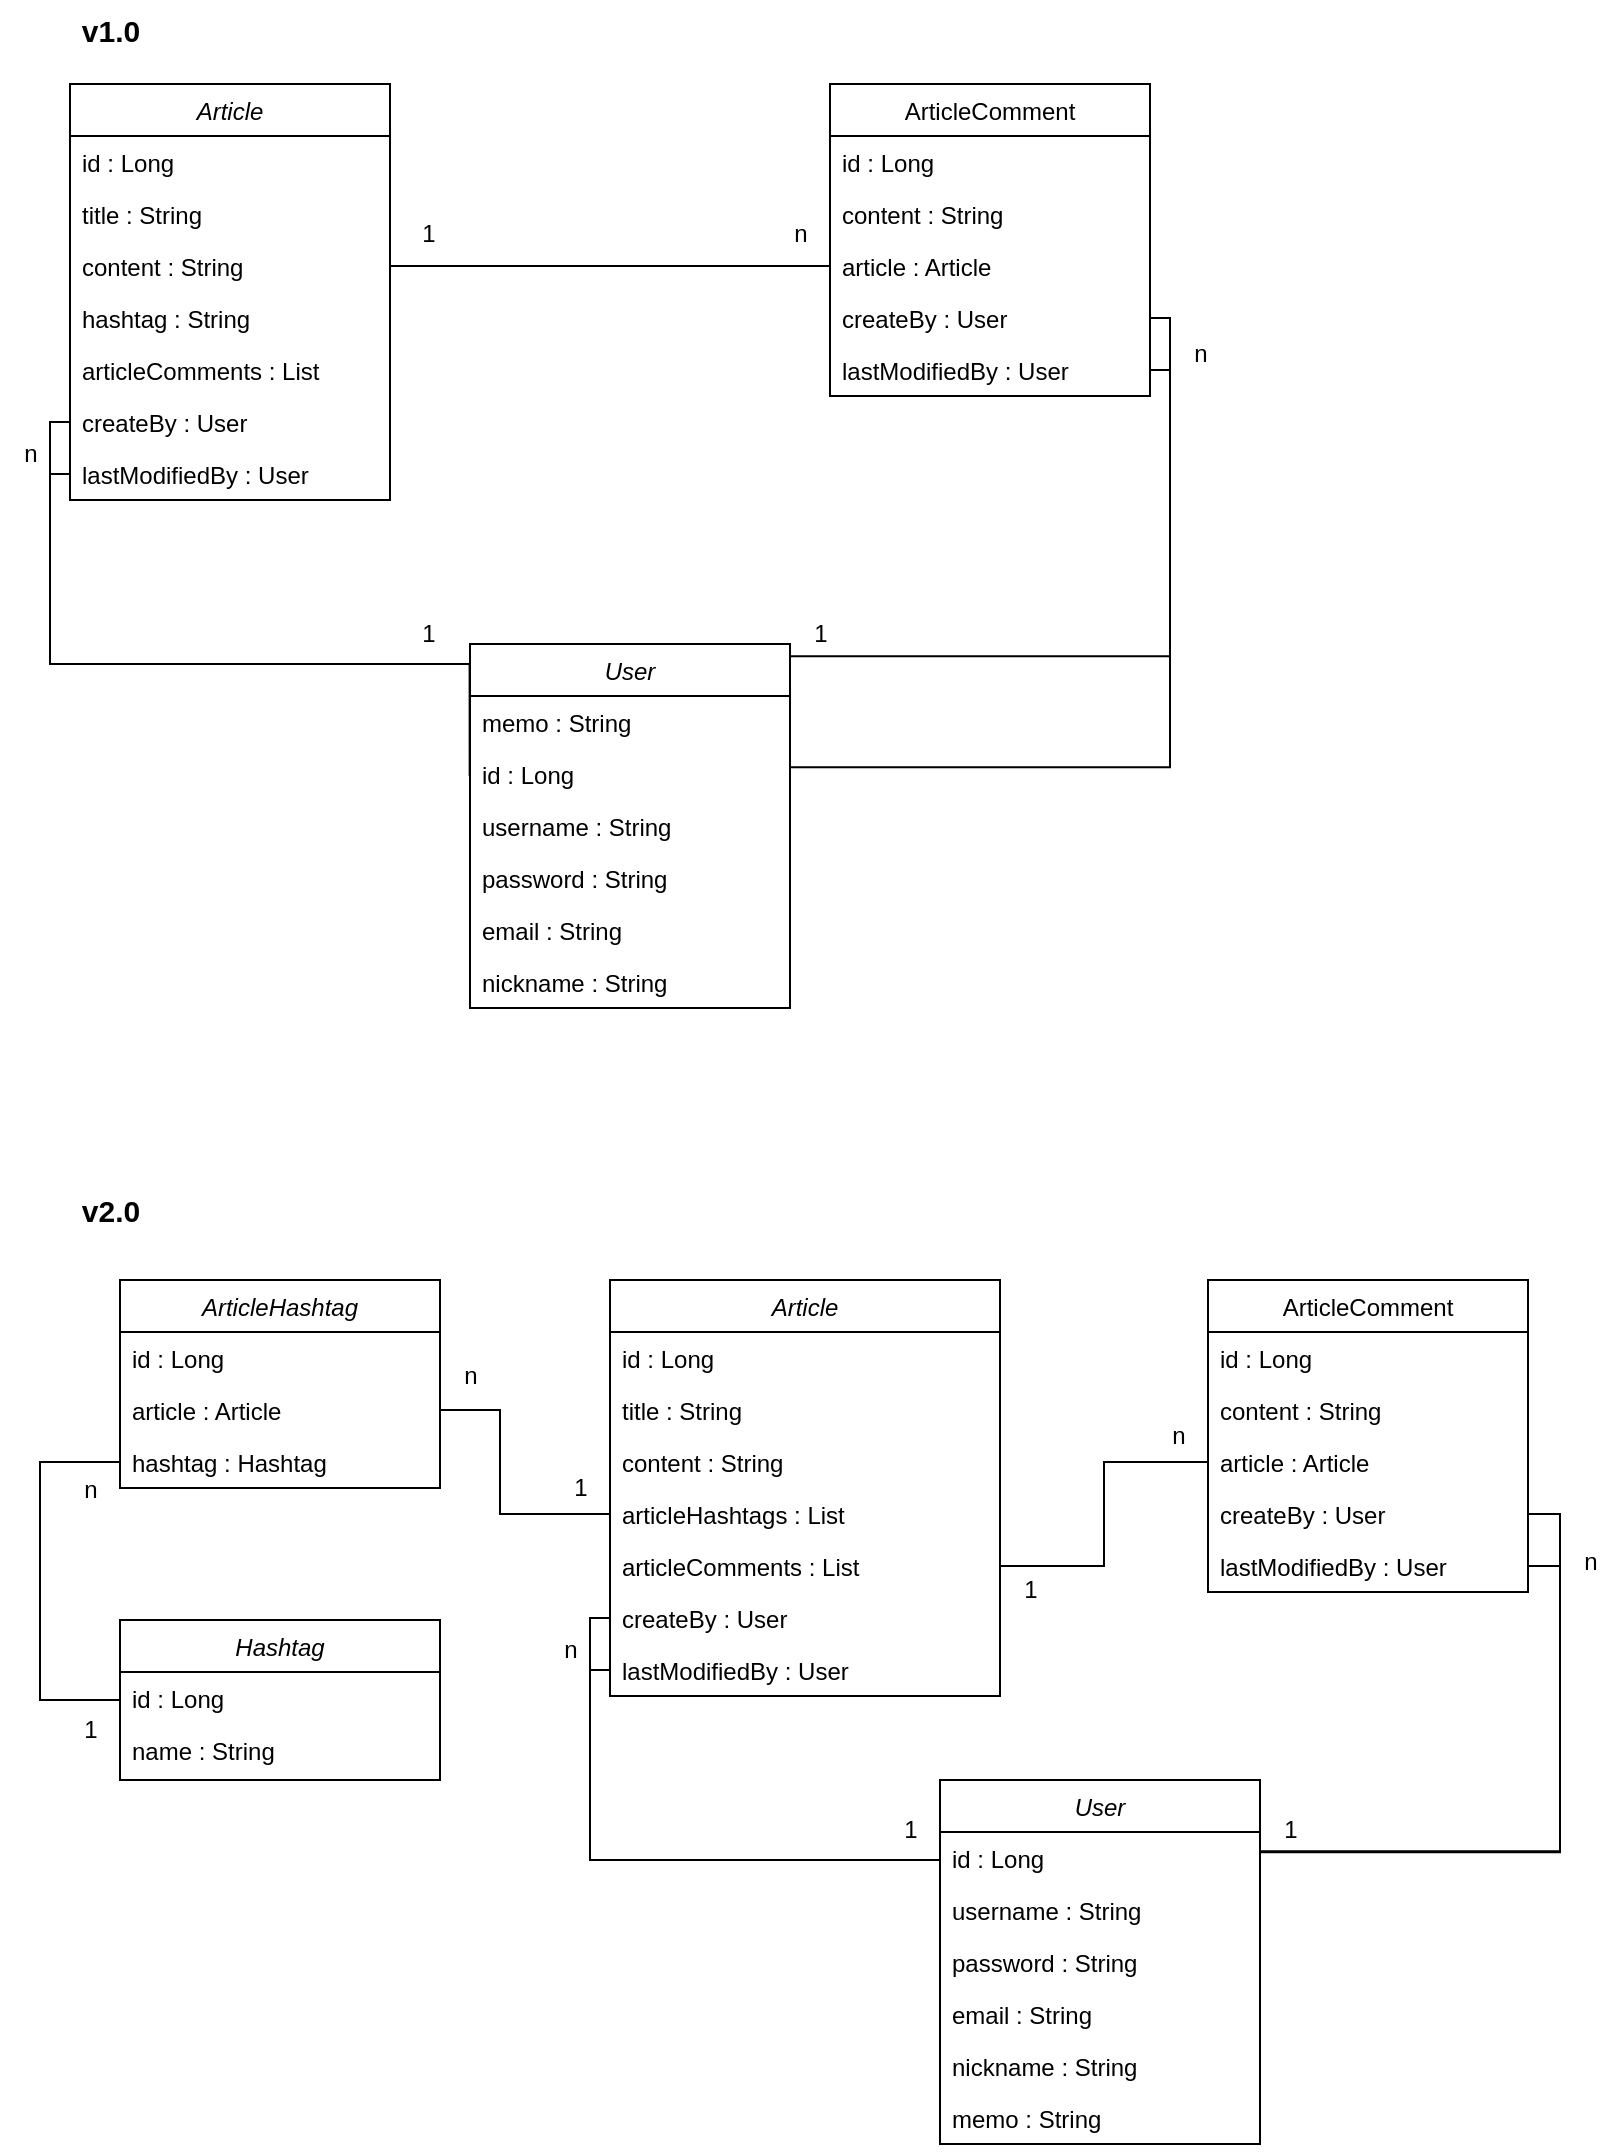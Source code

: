 <mxfile version="21.2.3" type="github">
  <diagram id="C5RBs43oDa-KdzZeNtuy" name="Page-1">
    <mxGraphModel dx="2392" dy="2177" grid="1" gridSize="10" guides="1" tooltips="1" connect="1" arrows="1" fold="1" page="1" pageScale="1" pageWidth="827" pageHeight="1169" math="0" shadow="0">
      <root>
        <mxCell id="WIyWlLk6GJQsqaUBKTNV-0" />
        <mxCell id="WIyWlLk6GJQsqaUBKTNV-1" parent="WIyWlLk6GJQsqaUBKTNV-0" />
        <mxCell id="zkfFHV4jXpPFQw0GAbJ--0" value="Article" style="swimlane;fontStyle=2;align=center;verticalAlign=top;childLayout=stackLayout;horizontal=1;startSize=26;horizontalStack=0;resizeParent=1;resizeLast=0;collapsible=1;marginBottom=0;rounded=0;shadow=0;strokeWidth=1;" parent="WIyWlLk6GJQsqaUBKTNV-1" vertex="1">
          <mxGeometry x="-155" y="132" width="160" height="208" as="geometry">
            <mxRectangle x="230" y="140" width="160" height="26" as="alternateBounds" />
          </mxGeometry>
        </mxCell>
        <mxCell id="zkfFHV4jXpPFQw0GAbJ--1" value="id : Long" style="text;align=left;verticalAlign=top;spacingLeft=4;spacingRight=4;overflow=hidden;rotatable=0;points=[[0,0.5],[1,0.5]];portConstraint=eastwest;" parent="zkfFHV4jXpPFQw0GAbJ--0" vertex="1">
          <mxGeometry y="26" width="160" height="26" as="geometry" />
        </mxCell>
        <mxCell id="zkfFHV4jXpPFQw0GAbJ--2" value="title : String" style="text;align=left;verticalAlign=top;spacingLeft=4;spacingRight=4;overflow=hidden;rotatable=0;points=[[0,0.5],[1,0.5]];portConstraint=eastwest;rounded=0;shadow=0;html=0;" parent="zkfFHV4jXpPFQw0GAbJ--0" vertex="1">
          <mxGeometry y="52" width="160" height="26" as="geometry" />
        </mxCell>
        <mxCell id="zkfFHV4jXpPFQw0GAbJ--3" value="content : String" style="text;align=left;verticalAlign=top;spacingLeft=4;spacingRight=4;overflow=hidden;rotatable=0;points=[[0,0.5],[1,0.5]];portConstraint=eastwest;rounded=0;shadow=0;html=0;" parent="zkfFHV4jXpPFQw0GAbJ--0" vertex="1">
          <mxGeometry y="78" width="160" height="26" as="geometry" />
        </mxCell>
        <mxCell id="6zSsCWNS18us_6vTDPVD-0" value="hashtag : String" style="text;align=left;verticalAlign=top;spacingLeft=4;spacingRight=4;overflow=hidden;rotatable=0;points=[[0,0.5],[1,0.5]];portConstraint=eastwest;rounded=0;shadow=0;html=0;" parent="zkfFHV4jXpPFQw0GAbJ--0" vertex="1">
          <mxGeometry y="104" width="160" height="26" as="geometry" />
        </mxCell>
        <mxCell id="6zSsCWNS18us_6vTDPVD-3" value="articleComments : List" style="text;align=left;verticalAlign=top;spacingLeft=4;spacingRight=4;overflow=hidden;rotatable=0;points=[[0,0.5],[1,0.5]];portConstraint=eastwest;rounded=0;shadow=0;html=0;" parent="zkfFHV4jXpPFQw0GAbJ--0" vertex="1">
          <mxGeometry y="130" width="160" height="26" as="geometry" />
        </mxCell>
        <mxCell id="6zSsCWNS18us_6vTDPVD-16" value="createBy : User" style="text;align=left;verticalAlign=top;spacingLeft=4;spacingRight=4;overflow=hidden;rotatable=0;points=[[0,0.5],[1,0.5]];portConstraint=eastwest;rounded=0;shadow=0;html=0;" parent="zkfFHV4jXpPFQw0GAbJ--0" vertex="1">
          <mxGeometry y="156" width="160" height="26" as="geometry" />
        </mxCell>
        <mxCell id="zWpJ4uk4Cc3oPhJAFUzk-44" value="lastModifiedBy : User" style="text;align=left;verticalAlign=top;spacingLeft=4;spacingRight=4;overflow=hidden;rotatable=0;points=[[0,0.5],[1,0.5]];portConstraint=eastwest;rounded=0;shadow=0;html=0;" vertex="1" parent="zkfFHV4jXpPFQw0GAbJ--0">
          <mxGeometry y="182" width="160" height="26" as="geometry" />
        </mxCell>
        <mxCell id="zkfFHV4jXpPFQw0GAbJ--17" value="ArticleComment" style="swimlane;fontStyle=0;align=center;verticalAlign=top;childLayout=stackLayout;horizontal=1;startSize=26;horizontalStack=0;resizeParent=1;resizeLast=0;collapsible=1;marginBottom=0;rounded=0;shadow=0;strokeWidth=1;" parent="WIyWlLk6GJQsqaUBKTNV-1" vertex="1">
          <mxGeometry x="225" y="132" width="160" height="156" as="geometry">
            <mxRectangle x="550" y="140" width="160" height="26" as="alternateBounds" />
          </mxGeometry>
        </mxCell>
        <mxCell id="zkfFHV4jXpPFQw0GAbJ--18" value="id : Long" style="text;align=left;verticalAlign=top;spacingLeft=4;spacingRight=4;overflow=hidden;rotatable=0;points=[[0,0.5],[1,0.5]];portConstraint=eastwest;" parent="zkfFHV4jXpPFQw0GAbJ--17" vertex="1">
          <mxGeometry y="26" width="160" height="26" as="geometry" />
        </mxCell>
        <mxCell id="zkfFHV4jXpPFQw0GAbJ--19" value="content : String" style="text;align=left;verticalAlign=top;spacingLeft=4;spacingRight=4;overflow=hidden;rotatable=0;points=[[0,0.5],[1,0.5]];portConstraint=eastwest;rounded=0;shadow=0;html=0;" parent="zkfFHV4jXpPFQw0GAbJ--17" vertex="1">
          <mxGeometry y="52" width="160" height="26" as="geometry" />
        </mxCell>
        <mxCell id="zkfFHV4jXpPFQw0GAbJ--20" value="article : Article" style="text;align=left;verticalAlign=top;spacingLeft=4;spacingRight=4;overflow=hidden;rotatable=0;points=[[0,0.5],[1,0.5]];portConstraint=eastwest;rounded=0;shadow=0;html=0;" parent="zkfFHV4jXpPFQw0GAbJ--17" vertex="1">
          <mxGeometry y="78" width="160" height="26" as="geometry" />
        </mxCell>
        <mxCell id="6zSsCWNS18us_6vTDPVD-17" value="createBy : User" style="text;align=left;verticalAlign=top;spacingLeft=4;spacingRight=4;overflow=hidden;rotatable=0;points=[[0,0.5],[1,0.5]];portConstraint=eastwest;rounded=0;shadow=0;html=0;" parent="zkfFHV4jXpPFQw0GAbJ--17" vertex="1">
          <mxGeometry y="104" width="160" height="26" as="geometry" />
        </mxCell>
        <mxCell id="zWpJ4uk4Cc3oPhJAFUzk-46" value="lastModifiedBy : User" style="text;align=left;verticalAlign=top;spacingLeft=4;spacingRight=4;overflow=hidden;rotatable=0;points=[[0,0.5],[1,0.5]];portConstraint=eastwest;rounded=0;shadow=0;html=0;" vertex="1" parent="zkfFHV4jXpPFQw0GAbJ--17">
          <mxGeometry y="130" width="160" height="26" as="geometry" />
        </mxCell>
        <mxCell id="6zSsCWNS18us_6vTDPVD-7" value="User" style="swimlane;fontStyle=2;align=center;verticalAlign=top;childLayout=stackLayout;horizontal=1;startSize=26;horizontalStack=0;resizeParent=1;resizeLast=0;collapsible=1;marginBottom=0;rounded=0;shadow=0;strokeWidth=1;" parent="WIyWlLk6GJQsqaUBKTNV-1" vertex="1">
          <mxGeometry x="45" y="412" width="160" height="182" as="geometry">
            <mxRectangle x="230" y="140" width="160" height="26" as="alternateBounds" />
          </mxGeometry>
        </mxCell>
        <mxCell id="6zSsCWNS18us_6vTDPVD-13" value="memo : String" style="text;align=left;verticalAlign=top;spacingLeft=4;spacingRight=4;overflow=hidden;rotatable=0;points=[[0,0.5],[1,0.5]];portConstraint=eastwest;rounded=0;shadow=0;html=0;" parent="6zSsCWNS18us_6vTDPVD-7" vertex="1">
          <mxGeometry y="26" width="160" height="26" as="geometry" />
        </mxCell>
        <mxCell id="6zSsCWNS18us_6vTDPVD-8" value="id : Long" style="text;align=left;verticalAlign=top;spacingLeft=4;spacingRight=4;overflow=hidden;rotatable=0;points=[[0,0.5],[1,0.5]];portConstraint=eastwest;" parent="6zSsCWNS18us_6vTDPVD-7" vertex="1">
          <mxGeometry y="52" width="160" height="26" as="geometry" />
        </mxCell>
        <mxCell id="6zSsCWNS18us_6vTDPVD-9" value="username : String" style="text;align=left;verticalAlign=top;spacingLeft=4;spacingRight=4;overflow=hidden;rotatable=0;points=[[0,0.5],[1,0.5]];portConstraint=eastwest;rounded=0;shadow=0;html=0;" parent="6zSsCWNS18us_6vTDPVD-7" vertex="1">
          <mxGeometry y="78" width="160" height="26" as="geometry" />
        </mxCell>
        <mxCell id="6zSsCWNS18us_6vTDPVD-10" value="password : String" style="text;align=left;verticalAlign=top;spacingLeft=4;spacingRight=4;overflow=hidden;rotatable=0;points=[[0,0.5],[1,0.5]];portConstraint=eastwest;rounded=0;shadow=0;html=0;" parent="6zSsCWNS18us_6vTDPVD-7" vertex="1">
          <mxGeometry y="104" width="160" height="26" as="geometry" />
        </mxCell>
        <mxCell id="6zSsCWNS18us_6vTDPVD-11" value="email : String" style="text;align=left;verticalAlign=top;spacingLeft=4;spacingRight=4;overflow=hidden;rotatable=0;points=[[0,0.5],[1,0.5]];portConstraint=eastwest;rounded=0;shadow=0;html=0;" parent="6zSsCWNS18us_6vTDPVD-7" vertex="1">
          <mxGeometry y="130" width="160" height="26" as="geometry" />
        </mxCell>
        <mxCell id="6zSsCWNS18us_6vTDPVD-12" value="nickname : String" style="text;align=left;verticalAlign=top;spacingLeft=4;spacingRight=4;overflow=hidden;rotatable=0;points=[[0,0.5],[1,0.5]];portConstraint=eastwest;rounded=0;shadow=0;html=0;" parent="6zSsCWNS18us_6vTDPVD-7" vertex="1">
          <mxGeometry y="156" width="160" height="26" as="geometry" />
        </mxCell>
        <mxCell id="6zSsCWNS18us_6vTDPVD-18" value="" style="endArrow=none;html=1;rounded=0;exitX=1;exitY=0.5;exitDx=0;exitDy=0;entryX=0;entryY=0.5;entryDx=0;entryDy=0;" parent="WIyWlLk6GJQsqaUBKTNV-1" source="zkfFHV4jXpPFQw0GAbJ--3" target="zkfFHV4jXpPFQw0GAbJ--20" edge="1">
          <mxGeometry width="50" height="50" relative="1" as="geometry">
            <mxPoint x="125" y="322" as="sourcePoint" />
            <mxPoint x="175" y="272" as="targetPoint" />
          </mxGeometry>
        </mxCell>
        <mxCell id="6zSsCWNS18us_6vTDPVD-19" value="1" style="text;html=1;align=center;verticalAlign=middle;resizable=0;points=[];autosize=1;strokeColor=none;fillColor=none;" parent="WIyWlLk6GJQsqaUBKTNV-1" vertex="1">
          <mxGeometry x="9" y="192" width="30" height="30" as="geometry" />
        </mxCell>
        <mxCell id="6zSsCWNS18us_6vTDPVD-20" value="n" style="text;html=1;align=center;verticalAlign=middle;resizable=0;points=[];autosize=1;strokeColor=none;fillColor=none;" parent="WIyWlLk6GJQsqaUBKTNV-1" vertex="1">
          <mxGeometry x="195" y="192" width="30" height="30" as="geometry" />
        </mxCell>
        <mxCell id="6zSsCWNS18us_6vTDPVD-22" value="1" style="text;html=1;align=center;verticalAlign=middle;resizable=0;points=[];autosize=1;strokeColor=none;fillColor=none;" parent="WIyWlLk6GJQsqaUBKTNV-1" vertex="1">
          <mxGeometry x="9" y="392" width="30" height="30" as="geometry" />
        </mxCell>
        <mxCell id="6zSsCWNS18us_6vTDPVD-24" value="" style="endArrow=none;html=1;rounded=0;entryX=0.999;entryY=0.368;entryDx=0;entryDy=0;edgeStyle=orthogonalEdgeStyle;exitX=1;exitY=0.5;exitDx=0;exitDy=0;entryPerimeter=0;" parent="WIyWlLk6GJQsqaUBKTNV-1" source="6zSsCWNS18us_6vTDPVD-17" target="6zSsCWNS18us_6vTDPVD-8" edge="1">
          <mxGeometry width="50" height="50" relative="1" as="geometry">
            <mxPoint x="395" y="402" as="sourcePoint" />
            <mxPoint x="392" y="392" as="targetPoint" />
          </mxGeometry>
        </mxCell>
        <mxCell id="6zSsCWNS18us_6vTDPVD-25" value="1" style="text;html=1;align=center;verticalAlign=middle;resizable=0;points=[];autosize=1;strokeColor=none;fillColor=none;" parent="WIyWlLk6GJQsqaUBKTNV-1" vertex="1">
          <mxGeometry x="205" y="392" width="30" height="30" as="geometry" />
        </mxCell>
        <mxCell id="6zSsCWNS18us_6vTDPVD-26" value="n" style="text;html=1;align=center;verticalAlign=middle;resizable=0;points=[];autosize=1;strokeColor=none;fillColor=none;" parent="WIyWlLk6GJQsqaUBKTNV-1" vertex="1">
          <mxGeometry x="395" y="252" width="30" height="30" as="geometry" />
        </mxCell>
        <mxCell id="zWpJ4uk4Cc3oPhJAFUzk-0" value="&lt;b&gt;&lt;font style=&quot;font-size: 15px;&quot;&gt;v1.0&lt;/font&gt;&lt;/b&gt;" style="text;html=1;align=center;verticalAlign=middle;resizable=0;points=[];autosize=1;strokeColor=none;fillColor=none;" vertex="1" parent="WIyWlLk6GJQsqaUBKTNV-1">
          <mxGeometry x="-160" y="90" width="50" height="30" as="geometry" />
        </mxCell>
        <mxCell id="zWpJ4uk4Cc3oPhJAFUzk-30" value="&lt;b&gt;&lt;font style=&quot;font-size: 15px;&quot;&gt;v2.0&lt;/font&gt;&lt;/b&gt;" style="text;html=1;align=center;verticalAlign=middle;resizable=0;points=[];autosize=1;strokeColor=none;fillColor=none;" vertex="1" parent="WIyWlLk6GJQsqaUBKTNV-1">
          <mxGeometry x="-160" y="680" width="50" height="30" as="geometry" />
        </mxCell>
        <mxCell id="zWpJ4uk4Cc3oPhJAFUzk-32" value="Hashtag" style="swimlane;fontStyle=2;align=center;verticalAlign=top;childLayout=stackLayout;horizontal=1;startSize=26;horizontalStack=0;resizeParent=1;resizeLast=0;collapsible=1;marginBottom=0;rounded=0;shadow=0;strokeWidth=1;" vertex="1" parent="WIyWlLk6GJQsqaUBKTNV-1">
          <mxGeometry x="-130" y="900" width="160" height="80" as="geometry">
            <mxRectangle x="230" y="140" width="160" height="26" as="alternateBounds" />
          </mxGeometry>
        </mxCell>
        <mxCell id="zWpJ4uk4Cc3oPhJAFUzk-33" value="id : Long" style="text;align=left;verticalAlign=top;spacingLeft=4;spacingRight=4;overflow=hidden;rotatable=0;points=[[0,0.5],[1,0.5]];portConstraint=eastwest;" vertex="1" parent="zWpJ4uk4Cc3oPhJAFUzk-32">
          <mxGeometry y="26" width="160" height="26" as="geometry" />
        </mxCell>
        <mxCell id="zWpJ4uk4Cc3oPhJAFUzk-34" value="name : String" style="text;align=left;verticalAlign=top;spacingLeft=4;spacingRight=4;overflow=hidden;rotatable=0;points=[[0,0.5],[1,0.5]];portConstraint=eastwest;rounded=0;shadow=0;html=0;" vertex="1" parent="zWpJ4uk4Cc3oPhJAFUzk-32">
          <mxGeometry y="52" width="160" height="26" as="geometry" />
        </mxCell>
        <mxCell id="zWpJ4uk4Cc3oPhJAFUzk-40" value="ArticleHashtag" style="swimlane;fontStyle=2;align=center;verticalAlign=top;childLayout=stackLayout;horizontal=1;startSize=26;horizontalStack=0;resizeParent=1;resizeLast=0;collapsible=1;marginBottom=0;rounded=0;shadow=0;strokeWidth=1;" vertex="1" parent="WIyWlLk6GJQsqaUBKTNV-1">
          <mxGeometry x="-130" y="730" width="160" height="104" as="geometry">
            <mxRectangle x="230" y="140" width="160" height="26" as="alternateBounds" />
          </mxGeometry>
        </mxCell>
        <mxCell id="zWpJ4uk4Cc3oPhJAFUzk-41" value="id : Long" style="text;align=left;verticalAlign=top;spacingLeft=4;spacingRight=4;overflow=hidden;rotatable=0;points=[[0,0.5],[1,0.5]];portConstraint=eastwest;" vertex="1" parent="zWpJ4uk4Cc3oPhJAFUzk-40">
          <mxGeometry y="26" width="160" height="26" as="geometry" />
        </mxCell>
        <mxCell id="zWpJ4uk4Cc3oPhJAFUzk-42" value="article : Article" style="text;align=left;verticalAlign=top;spacingLeft=4;spacingRight=4;overflow=hidden;rotatable=0;points=[[0,0.5],[1,0.5]];portConstraint=eastwest;rounded=0;shadow=0;html=0;" vertex="1" parent="zWpJ4uk4Cc3oPhJAFUzk-40">
          <mxGeometry y="52" width="160" height="26" as="geometry" />
        </mxCell>
        <mxCell id="zWpJ4uk4Cc3oPhJAFUzk-43" value="hashtag : Hashtag" style="text;align=left;verticalAlign=top;spacingLeft=4;spacingRight=4;overflow=hidden;rotatable=0;points=[[0,0.5],[1,0.5]];portConstraint=eastwest;rounded=0;shadow=0;html=0;" vertex="1" parent="zWpJ4uk4Cc3oPhJAFUzk-40">
          <mxGeometry y="78" width="160" height="26" as="geometry" />
        </mxCell>
        <mxCell id="zWpJ4uk4Cc3oPhJAFUzk-47" value="" style="endArrow=none;html=1;rounded=0;entryX=0.011;entryY=0.869;entryDx=0;entryDy=0;edgeStyle=orthogonalEdgeStyle;entryPerimeter=0;exitX=1;exitY=0.5;exitDx=0;exitDy=0;" edge="1" parent="WIyWlLk6GJQsqaUBKTNV-1" source="zWpJ4uk4Cc3oPhJAFUzk-46" target="6zSsCWNS18us_6vTDPVD-25">
          <mxGeometry width="50" height="50" relative="1" as="geometry">
            <mxPoint x="395" y="259" as="sourcePoint" />
            <mxPoint x="215" y="431" as="targetPoint" />
            <Array as="points">
              <mxPoint x="395" y="275" />
              <mxPoint x="395" y="418" />
            </Array>
          </mxGeometry>
        </mxCell>
        <mxCell id="zWpJ4uk4Cc3oPhJAFUzk-48" value="" style="endArrow=none;html=1;rounded=0;entryX=-0.001;entryY=0.537;entryDx=0;entryDy=0;edgeStyle=orthogonalEdgeStyle;exitX=0;exitY=0.5;exitDx=0;exitDy=0;entryPerimeter=0;" edge="1" parent="WIyWlLk6GJQsqaUBKTNV-1" source="6zSsCWNS18us_6vTDPVD-16" target="6zSsCWNS18us_6vTDPVD-8">
          <mxGeometry width="50" height="50" relative="1" as="geometry">
            <mxPoint x="-120.04" y="392" as="sourcePoint" />
            <mxPoint x="-300.04" y="535" as="targetPoint" />
            <Array as="points">
              <mxPoint x="-165" y="301" />
              <mxPoint x="-165" y="422" />
            </Array>
          </mxGeometry>
        </mxCell>
        <mxCell id="zWpJ4uk4Cc3oPhJAFUzk-50" value="" style="endArrow=none;html=1;rounded=0;entryX=0;entryY=0.538;entryDx=0;entryDy=0;edgeStyle=orthogonalEdgeStyle;exitX=0;exitY=0.5;exitDx=0;exitDy=0;entryPerimeter=0;" edge="1" parent="WIyWlLk6GJQsqaUBKTNV-1" source="zWpJ4uk4Cc3oPhJAFUzk-44" target="6zSsCWNS18us_6vTDPVD-8">
          <mxGeometry width="50" height="50" relative="1" as="geometry">
            <mxPoint x="-145" y="311" as="sourcePoint" />
            <mxPoint x="55" y="432" as="targetPoint" />
            <Array as="points">
              <mxPoint x="-165" y="327" />
              <mxPoint x="-165" y="422" />
            </Array>
          </mxGeometry>
        </mxCell>
        <mxCell id="zWpJ4uk4Cc3oPhJAFUzk-51" value="n" style="text;html=1;align=center;verticalAlign=middle;resizable=0;points=[];autosize=1;strokeColor=none;fillColor=none;" vertex="1" parent="WIyWlLk6GJQsqaUBKTNV-1">
          <mxGeometry x="-190" y="302" width="30" height="30" as="geometry" />
        </mxCell>
        <mxCell id="zWpJ4uk4Cc3oPhJAFUzk-57" value="Article" style="swimlane;fontStyle=2;align=center;verticalAlign=top;childLayout=stackLayout;horizontal=1;startSize=26;horizontalStack=0;resizeParent=1;resizeLast=0;collapsible=1;marginBottom=0;rounded=0;shadow=0;strokeWidth=1;" vertex="1" parent="WIyWlLk6GJQsqaUBKTNV-1">
          <mxGeometry x="115" y="730" width="195" height="208" as="geometry">
            <mxRectangle x="230" y="140" width="160" height="26" as="alternateBounds" />
          </mxGeometry>
        </mxCell>
        <mxCell id="zWpJ4uk4Cc3oPhJAFUzk-58" value="id : Long" style="text;align=left;verticalAlign=top;spacingLeft=4;spacingRight=4;overflow=hidden;rotatable=0;points=[[0,0.5],[1,0.5]];portConstraint=eastwest;" vertex="1" parent="zWpJ4uk4Cc3oPhJAFUzk-57">
          <mxGeometry y="26" width="195" height="26" as="geometry" />
        </mxCell>
        <mxCell id="zWpJ4uk4Cc3oPhJAFUzk-59" value="title : String" style="text;align=left;verticalAlign=top;spacingLeft=4;spacingRight=4;overflow=hidden;rotatable=0;points=[[0,0.5],[1,0.5]];portConstraint=eastwest;rounded=0;shadow=0;html=0;" vertex="1" parent="zWpJ4uk4Cc3oPhJAFUzk-57">
          <mxGeometry y="52" width="195" height="26" as="geometry" />
        </mxCell>
        <mxCell id="zWpJ4uk4Cc3oPhJAFUzk-60" value="content : String" style="text;align=left;verticalAlign=top;spacingLeft=4;spacingRight=4;overflow=hidden;rotatable=0;points=[[0,0.5],[1,0.5]];portConstraint=eastwest;rounded=0;shadow=0;html=0;" vertex="1" parent="zWpJ4uk4Cc3oPhJAFUzk-57">
          <mxGeometry y="78" width="195" height="26" as="geometry" />
        </mxCell>
        <mxCell id="zWpJ4uk4Cc3oPhJAFUzk-61" value="articleHashtags : List" style="text;align=left;verticalAlign=top;spacingLeft=4;spacingRight=4;overflow=hidden;rotatable=0;points=[[0,0.5],[1,0.5]];portConstraint=eastwest;rounded=0;shadow=0;html=0;" vertex="1" parent="zWpJ4uk4Cc3oPhJAFUzk-57">
          <mxGeometry y="104" width="195" height="26" as="geometry" />
        </mxCell>
        <mxCell id="zWpJ4uk4Cc3oPhJAFUzk-62" value="articleComments : List" style="text;align=left;verticalAlign=top;spacingLeft=4;spacingRight=4;overflow=hidden;rotatable=0;points=[[0,0.5],[1,0.5]];portConstraint=eastwest;rounded=0;shadow=0;html=0;" vertex="1" parent="zWpJ4uk4Cc3oPhJAFUzk-57">
          <mxGeometry y="130" width="195" height="26" as="geometry" />
        </mxCell>
        <mxCell id="zWpJ4uk4Cc3oPhJAFUzk-63" value="createBy : User" style="text;align=left;verticalAlign=top;spacingLeft=4;spacingRight=4;overflow=hidden;rotatable=0;points=[[0,0.5],[1,0.5]];portConstraint=eastwest;rounded=0;shadow=0;html=0;" vertex="1" parent="zWpJ4uk4Cc3oPhJAFUzk-57">
          <mxGeometry y="156" width="195" height="26" as="geometry" />
        </mxCell>
        <mxCell id="zWpJ4uk4Cc3oPhJAFUzk-64" value="lastModifiedBy : User" style="text;align=left;verticalAlign=top;spacingLeft=4;spacingRight=4;overflow=hidden;rotatable=0;points=[[0,0.5],[1,0.5]];portConstraint=eastwest;rounded=0;shadow=0;html=0;" vertex="1" parent="zWpJ4uk4Cc3oPhJAFUzk-57">
          <mxGeometry y="182" width="195" height="26" as="geometry" />
        </mxCell>
        <mxCell id="zWpJ4uk4Cc3oPhJAFUzk-65" value="ArticleComment" style="swimlane;fontStyle=0;align=center;verticalAlign=top;childLayout=stackLayout;horizontal=1;startSize=26;horizontalStack=0;resizeParent=1;resizeLast=0;collapsible=1;marginBottom=0;rounded=0;shadow=0;strokeWidth=1;" vertex="1" parent="WIyWlLk6GJQsqaUBKTNV-1">
          <mxGeometry x="414" y="730" width="160" height="156" as="geometry">
            <mxRectangle x="550" y="140" width="160" height="26" as="alternateBounds" />
          </mxGeometry>
        </mxCell>
        <mxCell id="zWpJ4uk4Cc3oPhJAFUzk-66" value="id : Long" style="text;align=left;verticalAlign=top;spacingLeft=4;spacingRight=4;overflow=hidden;rotatable=0;points=[[0,0.5],[1,0.5]];portConstraint=eastwest;" vertex="1" parent="zWpJ4uk4Cc3oPhJAFUzk-65">
          <mxGeometry y="26" width="160" height="26" as="geometry" />
        </mxCell>
        <mxCell id="zWpJ4uk4Cc3oPhJAFUzk-67" value="content : String" style="text;align=left;verticalAlign=top;spacingLeft=4;spacingRight=4;overflow=hidden;rotatable=0;points=[[0,0.5],[1,0.5]];portConstraint=eastwest;rounded=0;shadow=0;html=0;" vertex="1" parent="zWpJ4uk4Cc3oPhJAFUzk-65">
          <mxGeometry y="52" width="160" height="26" as="geometry" />
        </mxCell>
        <mxCell id="zWpJ4uk4Cc3oPhJAFUzk-68" value="article : Article" style="text;align=left;verticalAlign=top;spacingLeft=4;spacingRight=4;overflow=hidden;rotatable=0;points=[[0,0.5],[1,0.5]];portConstraint=eastwest;rounded=0;shadow=0;html=0;" vertex="1" parent="zWpJ4uk4Cc3oPhJAFUzk-65">
          <mxGeometry y="78" width="160" height="26" as="geometry" />
        </mxCell>
        <mxCell id="zWpJ4uk4Cc3oPhJAFUzk-69" value="createBy : User" style="text;align=left;verticalAlign=top;spacingLeft=4;spacingRight=4;overflow=hidden;rotatable=0;points=[[0,0.5],[1,0.5]];portConstraint=eastwest;rounded=0;shadow=0;html=0;" vertex="1" parent="zWpJ4uk4Cc3oPhJAFUzk-65">
          <mxGeometry y="104" width="160" height="26" as="geometry" />
        </mxCell>
        <mxCell id="zWpJ4uk4Cc3oPhJAFUzk-70" value="lastModifiedBy : User" style="text;align=left;verticalAlign=top;spacingLeft=4;spacingRight=4;overflow=hidden;rotatable=0;points=[[0,0.5],[1,0.5]];portConstraint=eastwest;rounded=0;shadow=0;html=0;" vertex="1" parent="zWpJ4uk4Cc3oPhJAFUzk-65">
          <mxGeometry y="130" width="160" height="26" as="geometry" />
        </mxCell>
        <mxCell id="zWpJ4uk4Cc3oPhJAFUzk-71" value="User" style="swimlane;fontStyle=2;align=center;verticalAlign=top;childLayout=stackLayout;horizontal=1;startSize=26;horizontalStack=0;resizeParent=1;resizeLast=0;collapsible=1;marginBottom=0;rounded=0;shadow=0;strokeWidth=1;" vertex="1" parent="WIyWlLk6GJQsqaUBKTNV-1">
          <mxGeometry x="280" y="980" width="160" height="182" as="geometry">
            <mxRectangle x="230" y="140" width="160" height="26" as="alternateBounds" />
          </mxGeometry>
        </mxCell>
        <mxCell id="zWpJ4uk4Cc3oPhJAFUzk-72" value="id : Long" style="text;align=left;verticalAlign=top;spacingLeft=4;spacingRight=4;overflow=hidden;rotatable=0;points=[[0,0.5],[1,0.5]];portConstraint=eastwest;" vertex="1" parent="zWpJ4uk4Cc3oPhJAFUzk-71">
          <mxGeometry y="26" width="160" height="26" as="geometry" />
        </mxCell>
        <mxCell id="zWpJ4uk4Cc3oPhJAFUzk-73" value="username : String" style="text;align=left;verticalAlign=top;spacingLeft=4;spacingRight=4;overflow=hidden;rotatable=0;points=[[0,0.5],[1,0.5]];portConstraint=eastwest;rounded=0;shadow=0;html=0;" vertex="1" parent="zWpJ4uk4Cc3oPhJAFUzk-71">
          <mxGeometry y="52" width="160" height="26" as="geometry" />
        </mxCell>
        <mxCell id="zWpJ4uk4Cc3oPhJAFUzk-74" value="password : String" style="text;align=left;verticalAlign=top;spacingLeft=4;spacingRight=4;overflow=hidden;rotatable=0;points=[[0,0.5],[1,0.5]];portConstraint=eastwest;rounded=0;shadow=0;html=0;" vertex="1" parent="zWpJ4uk4Cc3oPhJAFUzk-71">
          <mxGeometry y="78" width="160" height="26" as="geometry" />
        </mxCell>
        <mxCell id="zWpJ4uk4Cc3oPhJAFUzk-75" value="email : String" style="text;align=left;verticalAlign=top;spacingLeft=4;spacingRight=4;overflow=hidden;rotatable=0;points=[[0,0.5],[1,0.5]];portConstraint=eastwest;rounded=0;shadow=0;html=0;" vertex="1" parent="zWpJ4uk4Cc3oPhJAFUzk-71">
          <mxGeometry y="104" width="160" height="26" as="geometry" />
        </mxCell>
        <mxCell id="zWpJ4uk4Cc3oPhJAFUzk-76" value="nickname : String" style="text;align=left;verticalAlign=top;spacingLeft=4;spacingRight=4;overflow=hidden;rotatable=0;points=[[0,0.5],[1,0.5]];portConstraint=eastwest;rounded=0;shadow=0;html=0;" vertex="1" parent="zWpJ4uk4Cc3oPhJAFUzk-71">
          <mxGeometry y="130" width="160" height="26" as="geometry" />
        </mxCell>
        <mxCell id="zWpJ4uk4Cc3oPhJAFUzk-77" value="memo : String" style="text;align=left;verticalAlign=top;spacingLeft=4;spacingRight=4;overflow=hidden;rotatable=0;points=[[0,0.5],[1,0.5]];portConstraint=eastwest;rounded=0;shadow=0;html=0;" vertex="1" parent="zWpJ4uk4Cc3oPhJAFUzk-71">
          <mxGeometry y="156" width="160" height="26" as="geometry" />
        </mxCell>
        <mxCell id="zWpJ4uk4Cc3oPhJAFUzk-78" value="" style="endArrow=none;html=1;rounded=0;exitX=1;exitY=0.5;exitDx=0;exitDy=0;entryX=0;entryY=0.5;entryDx=0;entryDy=0;edgeStyle=orthogonalEdgeStyle;" edge="1" parent="WIyWlLk6GJQsqaUBKTNV-1" source="zWpJ4uk4Cc3oPhJAFUzk-62" target="zWpJ4uk4Cc3oPhJAFUzk-68">
          <mxGeometry width="50" height="50" relative="1" as="geometry">
            <mxPoint x="395" y="920" as="sourcePoint" />
            <mxPoint x="445" y="870" as="targetPoint" />
          </mxGeometry>
        </mxCell>
        <mxCell id="zWpJ4uk4Cc3oPhJAFUzk-79" value="1" style="text;html=1;align=center;verticalAlign=middle;resizable=0;points=[];autosize=1;strokeColor=none;fillColor=none;" vertex="1" parent="WIyWlLk6GJQsqaUBKTNV-1">
          <mxGeometry x="310" y="870" width="30" height="30" as="geometry" />
        </mxCell>
        <mxCell id="zWpJ4uk4Cc3oPhJAFUzk-80" value="n" style="text;html=1;align=center;verticalAlign=middle;resizable=0;points=[];autosize=1;strokeColor=none;fillColor=none;" vertex="1" parent="WIyWlLk6GJQsqaUBKTNV-1">
          <mxGeometry x="384" y="793" width="30" height="30" as="geometry" />
        </mxCell>
        <mxCell id="zWpJ4uk4Cc3oPhJAFUzk-81" value="1" style="text;html=1;align=center;verticalAlign=middle;resizable=0;points=[];autosize=1;strokeColor=none;fillColor=none;" vertex="1" parent="WIyWlLk6GJQsqaUBKTNV-1">
          <mxGeometry x="250" y="990" width="30" height="30" as="geometry" />
        </mxCell>
        <mxCell id="zWpJ4uk4Cc3oPhJAFUzk-82" value="" style="endArrow=none;html=1;rounded=0;entryX=0.999;entryY=0.368;entryDx=0;entryDy=0;edgeStyle=orthogonalEdgeStyle;exitX=1;exitY=0.5;exitDx=0;exitDy=0;entryPerimeter=0;" edge="1" parent="WIyWlLk6GJQsqaUBKTNV-1" source="zWpJ4uk4Cc3oPhJAFUzk-69" target="zWpJ4uk4Cc3oPhJAFUzk-72">
          <mxGeometry width="50" height="50" relative="1" as="geometry">
            <mxPoint x="665" y="1000" as="sourcePoint" />
            <mxPoint x="662" y="990" as="targetPoint" />
            <Array as="points">
              <mxPoint x="590" y="847" />
              <mxPoint x="590" y="1016" />
            </Array>
          </mxGeometry>
        </mxCell>
        <mxCell id="zWpJ4uk4Cc3oPhJAFUzk-83" value="1" style="text;html=1;align=center;verticalAlign=middle;resizable=0;points=[];autosize=1;strokeColor=none;fillColor=none;" vertex="1" parent="WIyWlLk6GJQsqaUBKTNV-1">
          <mxGeometry x="440" y="990" width="30" height="30" as="geometry" />
        </mxCell>
        <mxCell id="zWpJ4uk4Cc3oPhJAFUzk-84" value="n" style="text;html=1;align=center;verticalAlign=middle;resizable=0;points=[];autosize=1;strokeColor=none;fillColor=none;" vertex="1" parent="WIyWlLk6GJQsqaUBKTNV-1">
          <mxGeometry x="590" y="856" width="30" height="30" as="geometry" />
        </mxCell>
        <mxCell id="zWpJ4uk4Cc3oPhJAFUzk-85" value="" style="endArrow=none;html=1;rounded=0;entryX=0.011;entryY=0.869;entryDx=0;entryDy=0;edgeStyle=orthogonalEdgeStyle;entryPerimeter=0;exitX=1;exitY=0.5;exitDx=0;exitDy=0;" edge="1" parent="WIyWlLk6GJQsqaUBKTNV-1" source="zWpJ4uk4Cc3oPhJAFUzk-70" target="zWpJ4uk4Cc3oPhJAFUzk-83">
          <mxGeometry width="50" height="50" relative="1" as="geometry">
            <mxPoint x="665" y="857" as="sourcePoint" />
            <mxPoint x="485" y="1029" as="targetPoint" />
            <Array as="points">
              <mxPoint x="590" y="873" />
              <mxPoint x="590" y="1016" />
            </Array>
          </mxGeometry>
        </mxCell>
        <mxCell id="zWpJ4uk4Cc3oPhJAFUzk-86" value="" style="endArrow=none;html=1;rounded=0;entryX=-0.001;entryY=0.537;entryDx=0;entryDy=0;edgeStyle=orthogonalEdgeStyle;exitX=0;exitY=0.5;exitDx=0;exitDy=0;entryPerimeter=0;" edge="1" parent="WIyWlLk6GJQsqaUBKTNV-1" source="zWpJ4uk4Cc3oPhJAFUzk-63" target="zWpJ4uk4Cc3oPhJAFUzk-72">
          <mxGeometry width="50" height="50" relative="1" as="geometry">
            <mxPoint x="149.96" y="990" as="sourcePoint" />
            <mxPoint x="-30.04" y="1133" as="targetPoint" />
            <Array as="points">
              <mxPoint x="105" y="899" />
              <mxPoint x="105" y="1020" />
            </Array>
          </mxGeometry>
        </mxCell>
        <mxCell id="zWpJ4uk4Cc3oPhJAFUzk-87" value="" style="endArrow=none;html=1;rounded=0;entryX=0;entryY=0.538;entryDx=0;entryDy=0;edgeStyle=orthogonalEdgeStyle;exitX=0;exitY=0.5;exitDx=0;exitDy=0;entryPerimeter=0;" edge="1" parent="WIyWlLk6GJQsqaUBKTNV-1" source="zWpJ4uk4Cc3oPhJAFUzk-64" target="zWpJ4uk4Cc3oPhJAFUzk-72">
          <mxGeometry width="50" height="50" relative="1" as="geometry">
            <mxPoint x="125" y="909" as="sourcePoint" />
            <mxPoint x="325" y="1030" as="targetPoint" />
            <Array as="points">
              <mxPoint x="105" y="925" />
              <mxPoint x="105" y="1020" />
            </Array>
          </mxGeometry>
        </mxCell>
        <mxCell id="zWpJ4uk4Cc3oPhJAFUzk-88" value="n" style="text;html=1;align=center;verticalAlign=middle;resizable=0;points=[];autosize=1;strokeColor=none;fillColor=none;" vertex="1" parent="WIyWlLk6GJQsqaUBKTNV-1">
          <mxGeometry x="80" y="900" width="30" height="30" as="geometry" />
        </mxCell>
        <mxCell id="zWpJ4uk4Cc3oPhJAFUzk-89" value="" style="endArrow=none;html=1;rounded=0;entryX=0;entryY=0.5;entryDx=0;entryDy=0;edgeStyle=orthogonalEdgeStyle;exitX=0;exitY=0.5;exitDx=0;exitDy=0;" edge="1" parent="WIyWlLk6GJQsqaUBKTNV-1" source="zWpJ4uk4Cc3oPhJAFUzk-43" target="zWpJ4uk4Cc3oPhJAFUzk-33">
          <mxGeometry width="50" height="50" relative="1" as="geometry">
            <mxPoint x="-300.03" y="867.48" as="sourcePoint" />
            <mxPoint x="-135.03" y="962.48" as="targetPoint" />
            <Array as="points">
              <mxPoint x="-170" y="821" />
              <mxPoint x="-170" y="940" />
              <mxPoint x="-130" y="940" />
            </Array>
          </mxGeometry>
        </mxCell>
        <mxCell id="zWpJ4uk4Cc3oPhJAFUzk-90" value="n" style="text;html=1;align=center;verticalAlign=middle;resizable=0;points=[];autosize=1;strokeColor=none;fillColor=none;" vertex="1" parent="WIyWlLk6GJQsqaUBKTNV-1">
          <mxGeometry x="-160" y="820" width="30" height="30" as="geometry" />
        </mxCell>
        <mxCell id="zWpJ4uk4Cc3oPhJAFUzk-91" value="1" style="text;html=1;align=center;verticalAlign=middle;resizable=0;points=[];autosize=1;strokeColor=none;fillColor=none;" vertex="1" parent="WIyWlLk6GJQsqaUBKTNV-1">
          <mxGeometry x="-160" y="940" width="30" height="30" as="geometry" />
        </mxCell>
        <mxCell id="zWpJ4uk4Cc3oPhJAFUzk-92" value="" style="endArrow=none;html=1;rounded=0;entryX=0;entryY=0.5;entryDx=0;entryDy=0;edgeStyle=orthogonalEdgeStyle;" edge="1" parent="WIyWlLk6GJQsqaUBKTNV-1" target="zWpJ4uk4Cc3oPhJAFUzk-61">
          <mxGeometry width="50" height="50" relative="1" as="geometry">
            <mxPoint x="30" y="795" as="sourcePoint" />
            <mxPoint x="150" y="1115" as="targetPoint" />
            <Array as="points">
              <mxPoint x="60" y="795" />
              <mxPoint x="60" y="847" />
            </Array>
          </mxGeometry>
        </mxCell>
        <mxCell id="zWpJ4uk4Cc3oPhJAFUzk-93" value="1" style="text;html=1;align=center;verticalAlign=middle;resizable=0;points=[];autosize=1;strokeColor=none;fillColor=none;" vertex="1" parent="WIyWlLk6GJQsqaUBKTNV-1">
          <mxGeometry x="85" y="819" width="30" height="30" as="geometry" />
        </mxCell>
        <mxCell id="zWpJ4uk4Cc3oPhJAFUzk-96" value="" style="endArrow=none;html=1;rounded=0;entryX=0;entryY=0.5;entryDx=0;entryDy=0;edgeStyle=orthogonalEdgeStyle;exitX=1;exitY=0.5;exitDx=0;exitDy=0;" edge="1" parent="WIyWlLk6GJQsqaUBKTNV-1" source="zWpJ4uk4Cc3oPhJAFUzk-42">
          <mxGeometry width="50" height="50" relative="1" as="geometry">
            <mxPoint x="30" y="795" as="sourcePoint" />
            <mxPoint x="30" y="781.0" as="targetPoint" />
            <Array as="points" />
          </mxGeometry>
        </mxCell>
        <mxCell id="zWpJ4uk4Cc3oPhJAFUzk-97" value="n" style="text;html=1;align=center;verticalAlign=middle;resizable=0;points=[];autosize=1;strokeColor=none;fillColor=none;" vertex="1" parent="WIyWlLk6GJQsqaUBKTNV-1">
          <mxGeometry x="30" y="763" width="30" height="30" as="geometry" />
        </mxCell>
      </root>
    </mxGraphModel>
  </diagram>
</mxfile>
